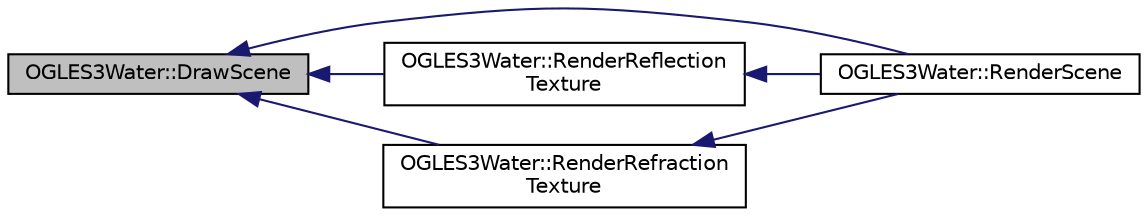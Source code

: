 digraph "OGLES3Water::DrawScene"
{
  edge [fontname="Helvetica",fontsize="10",labelfontname="Helvetica",labelfontsize="10"];
  node [fontname="Helvetica",fontsize="10",shape=record];
  rankdir="LR";
  Node1 [label="OGLES3Water::DrawScene",height=0.2,width=0.4,color="black", fillcolor="grey75", style="filled", fontcolor="black"];
  Node1 -> Node2 [dir="back",color="midnightblue",fontsize="10",style="solid"];
  Node2 [label="OGLES3Water::RenderScene",height=0.2,width=0.4,color="black", fillcolor="white", style="filled",URL="$class_o_g_l_e_s3_water.html#aeab9e7a6214b0b72691879ad5d5584ad"];
  Node1 -> Node3 [dir="back",color="midnightblue",fontsize="10",style="solid"];
  Node3 [label="OGLES3Water::RenderReflection\lTexture",height=0.2,width=0.4,color="black", fillcolor="white", style="filled",URL="$class_o_g_l_e_s3_water.html#ac7bbade3e3a4e1a4faf5881e587a4a03"];
  Node3 -> Node2 [dir="back",color="midnightblue",fontsize="10",style="solid"];
  Node1 -> Node4 [dir="back",color="midnightblue",fontsize="10",style="solid"];
  Node4 [label="OGLES3Water::RenderRefraction\lTexture",height=0.2,width=0.4,color="black", fillcolor="white", style="filled",URL="$class_o_g_l_e_s3_water.html#a82d3d0aaaa0ab9cb96ccbecbb9c3d5d7"];
  Node4 -> Node2 [dir="back",color="midnightblue",fontsize="10",style="solid"];
}
